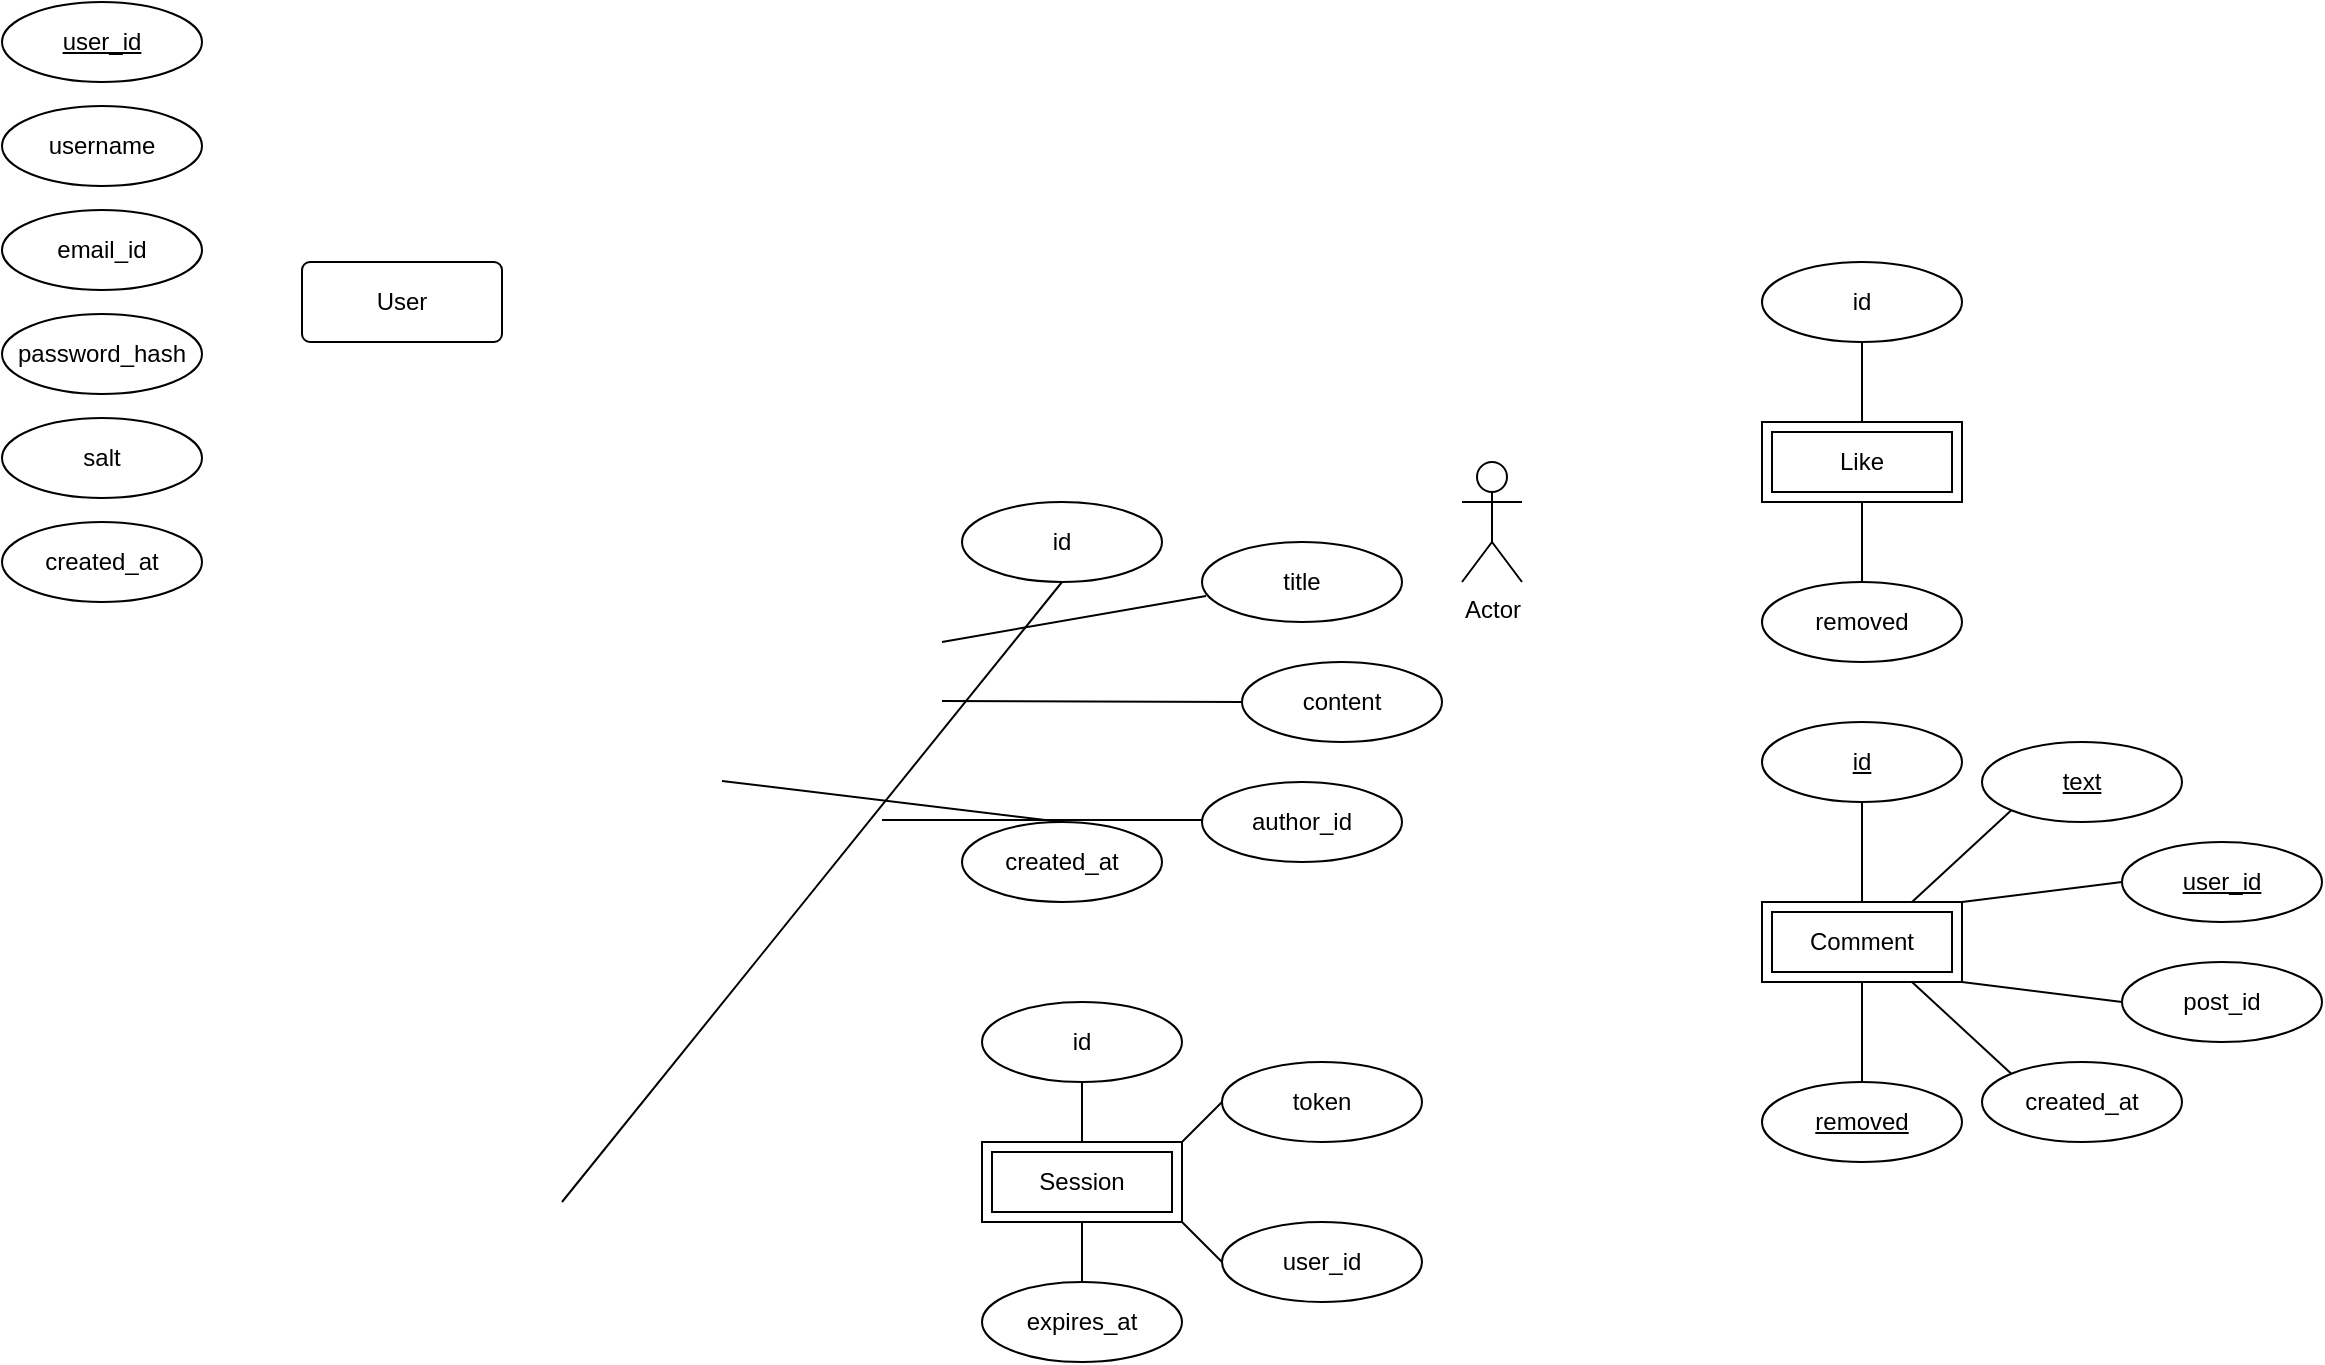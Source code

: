 <mxfile version="22.0.4" type="github">
  <diagram id="R2lEEEUBdFMjLlhIrx00" name="Page-1">
    <mxGraphModel dx="882" dy="558" grid="1" gridSize="10" guides="1" tooltips="1" connect="1" arrows="1" fold="1" page="1" pageScale="1" pageWidth="850" pageHeight="1100" math="0" shadow="0" extFonts="Permanent Marker^https://fonts.googleapis.com/css?family=Permanent+Marker">
      <root>
        <mxCell id="0" />
        <mxCell id="1" parent="0" />
        <mxCell id="sRpCe-yu5LOxPwtg6V8U-10" value="username" style="ellipse;whiteSpace=wrap;html=1;align=center;" parent="1" vertex="1">
          <mxGeometry x="40" y="82" width="100" height="40" as="geometry" />
        </mxCell>
        <mxCell id="sRpCe-yu5LOxPwtg6V8U-11" value="email_id" style="ellipse;whiteSpace=wrap;html=1;align=center;" parent="1" vertex="1">
          <mxGeometry x="40" y="134" width="100" height="40" as="geometry" />
        </mxCell>
        <mxCell id="sRpCe-yu5LOxPwtg6V8U-12" value="password_hash" style="ellipse;whiteSpace=wrap;html=1;align=center;" parent="1" vertex="1">
          <mxGeometry x="40" y="186" width="100" height="40" as="geometry" />
        </mxCell>
        <mxCell id="sRpCe-yu5LOxPwtg6V8U-13" value="salt" style="ellipse;whiteSpace=wrap;html=1;align=center;" parent="1" vertex="1">
          <mxGeometry x="40" y="238" width="100" height="40" as="geometry" />
        </mxCell>
        <mxCell id="sRpCe-yu5LOxPwtg6V8U-14" value="created_at" style="ellipse;whiteSpace=wrap;html=1;align=center;" parent="1" vertex="1">
          <mxGeometry x="40" y="290" width="100" height="40" as="geometry" />
        </mxCell>
        <mxCell id="sRpCe-yu5LOxPwtg6V8U-27" value="created_at" style="ellipse;whiteSpace=wrap;html=1;align=center;" parent="1" vertex="1">
          <mxGeometry x="1030" y="560" width="100" height="40" as="geometry" />
        </mxCell>
        <mxCell id="sRpCe-yu5LOxPwtg6V8U-28" value="post_id" style="ellipse;whiteSpace=wrap;html=1;align=center;" parent="1" vertex="1">
          <mxGeometry x="1100" y="510" width="100" height="40" as="geometry" />
        </mxCell>
        <mxCell id="sRpCe-yu5LOxPwtg6V8U-30" value="id" style="ellipse;whiteSpace=wrap;html=1;align=center;" parent="1" vertex="1">
          <mxGeometry x="920" y="160" width="100" height="40" as="geometry" />
        </mxCell>
        <mxCell id="sRpCe-yu5LOxPwtg6V8U-31" value="removed" style="ellipse;whiteSpace=wrap;html=1;align=center;direction=west;" parent="1" vertex="1">
          <mxGeometry x="920" y="320" width="100" height="40" as="geometry" />
        </mxCell>
        <mxCell id="sRpCe-yu5LOxPwtg6V8U-33" value="User" style="rounded=1;arcSize=10;whiteSpace=wrap;html=1;align=center;" parent="1" vertex="1">
          <mxGeometry x="190" y="160" width="100" height="40" as="geometry" />
        </mxCell>
        <mxCell id="sRpCe-yu5LOxPwtg6V8U-36" value="Like" style="shape=ext;margin=3;double=1;whiteSpace=wrap;html=1;align=center;" parent="1" vertex="1">
          <mxGeometry x="920" y="240" width="100" height="40" as="geometry" />
        </mxCell>
        <mxCell id="sRpCe-yu5LOxPwtg6V8U-37" value="Comment" style="shape=ext;margin=3;double=1;whiteSpace=wrap;html=1;align=center;" parent="1" vertex="1">
          <mxGeometry x="920" y="480" width="100" height="40" as="geometry" />
        </mxCell>
        <mxCell id="sRpCe-yu5LOxPwtg6V8U-39" value="user_id" style="ellipse;whiteSpace=wrap;html=1;align=center;fontStyle=4;" parent="1" vertex="1">
          <mxGeometry x="1100" y="450" width="100" height="40" as="geometry" />
        </mxCell>
        <mxCell id="sRpCe-yu5LOxPwtg6V8U-40" value="text" style="ellipse;whiteSpace=wrap;html=1;align=center;fontStyle=4;" parent="1" vertex="1">
          <mxGeometry x="1030" y="400" width="100" height="40" as="geometry" />
        </mxCell>
        <mxCell id="sRpCe-yu5LOxPwtg6V8U-41" value="removed" style="ellipse;whiteSpace=wrap;html=1;align=center;fontStyle=4;" parent="1" vertex="1">
          <mxGeometry x="920" y="570" width="100" height="40" as="geometry" />
        </mxCell>
        <mxCell id="sRpCe-yu5LOxPwtg6V8U-42" value="id" style="ellipse;whiteSpace=wrap;html=1;align=center;fontStyle=4;" parent="1" vertex="1">
          <mxGeometry x="920" y="390" width="100" height="40" as="geometry" />
        </mxCell>
        <mxCell id="IwPXHoNAorRm5awaYg3U-1" value="" style="endArrow=none;html=1;rounded=0;entryX=0.5;entryY=1;entryDx=0;entryDy=0;exitX=0.5;exitY=0;exitDx=0;exitDy=0;" parent="1" source="sRpCe-yu5LOxPwtg6V8U-36" target="sRpCe-yu5LOxPwtg6V8U-30" edge="1">
          <mxGeometry relative="1" as="geometry">
            <mxPoint x="670" y="250" as="sourcePoint" />
            <mxPoint x="830" y="250" as="targetPoint" />
          </mxGeometry>
        </mxCell>
        <mxCell id="IwPXHoNAorRm5awaYg3U-2" value="" style="endArrow=none;html=1;rounded=0;entryX=0.5;entryY=1;entryDx=0;entryDy=0;" parent="1" target="sRpCe-yu5LOxPwtg6V8U-36" edge="1">
          <mxGeometry relative="1" as="geometry">
            <mxPoint x="970" y="320" as="sourcePoint" />
            <mxPoint x="830" y="250" as="targetPoint" />
          </mxGeometry>
        </mxCell>
        <mxCell id="IwPXHoNAorRm5awaYg3U-6" value="" style="endArrow=none;html=1;rounded=0;entryX=0;entryY=0;entryDx=0;entryDy=0;exitX=0.75;exitY=1;exitDx=0;exitDy=0;" parent="1" source="sRpCe-yu5LOxPwtg6V8U-37" target="sRpCe-yu5LOxPwtg6V8U-27" edge="1">
          <mxGeometry relative="1" as="geometry">
            <mxPoint x="760" y="450" as="sourcePoint" />
            <mxPoint x="920" y="450" as="targetPoint" />
          </mxGeometry>
        </mxCell>
        <mxCell id="IwPXHoNAorRm5awaYg3U-7" value="" style="endArrow=none;html=1;rounded=0;exitX=1;exitY=1;exitDx=0;exitDy=0;entryX=0;entryY=0.5;entryDx=0;entryDy=0;" parent="1" source="sRpCe-yu5LOxPwtg6V8U-37" edge="1" target="sRpCe-yu5LOxPwtg6V8U-28">
          <mxGeometry relative="1" as="geometry">
            <mxPoint x="920" y="529.44" as="sourcePoint" />
            <mxPoint x="1080" y="529.44" as="targetPoint" />
          </mxGeometry>
        </mxCell>
        <mxCell id="IwPXHoNAorRm5awaYg3U-8" value="" style="endArrow=none;html=1;rounded=0;entryX=0;entryY=0.5;entryDx=0;entryDy=0;exitX=1;exitY=0;exitDx=0;exitDy=0;" parent="1" source="sRpCe-yu5LOxPwtg6V8U-37" target="sRpCe-yu5LOxPwtg6V8U-39" edge="1">
          <mxGeometry relative="1" as="geometry">
            <mxPoint x="760" y="430" as="sourcePoint" />
            <mxPoint x="920" y="430" as="targetPoint" />
          </mxGeometry>
        </mxCell>
        <mxCell id="IwPXHoNAorRm5awaYg3U-9" value="" style="endArrow=none;html=1;rounded=0;entryX=0;entryY=1;entryDx=0;entryDy=0;exitX=0.75;exitY=0;exitDx=0;exitDy=0;" parent="1" source="sRpCe-yu5LOxPwtg6V8U-37" target="sRpCe-yu5LOxPwtg6V8U-40" edge="1">
          <mxGeometry relative="1" as="geometry">
            <mxPoint x="760" y="430" as="sourcePoint" />
            <mxPoint x="920" y="430" as="targetPoint" />
          </mxGeometry>
        </mxCell>
        <mxCell id="IwPXHoNAorRm5awaYg3U-10" value="" style="endArrow=none;html=1;rounded=0;entryX=0.5;entryY=0;entryDx=0;entryDy=0;exitX=0.5;exitY=1;exitDx=0;exitDy=0;" parent="1" source="sRpCe-yu5LOxPwtg6V8U-37" target="sRpCe-yu5LOxPwtg6V8U-41" edge="1">
          <mxGeometry relative="1" as="geometry">
            <mxPoint x="760" y="430" as="sourcePoint" />
            <mxPoint x="920" y="430" as="targetPoint" />
          </mxGeometry>
        </mxCell>
        <mxCell id="IwPXHoNAorRm5awaYg3U-11" value="" style="endArrow=none;html=1;rounded=0;entryX=0.5;entryY=1;entryDx=0;entryDy=0;" parent="1" source="sRpCe-yu5LOxPwtg6V8U-37" target="sRpCe-yu5LOxPwtg6V8U-42" edge="1">
          <mxGeometry relative="1" as="geometry">
            <mxPoint x="760" y="430" as="sourcePoint" />
            <mxPoint x="920" y="430" as="targetPoint" />
          </mxGeometry>
        </mxCell>
        <mxCell id="VMuPDI3IVHIFIsVgMCY_-1" value="Session" style="shape=ext;margin=3;double=1;whiteSpace=wrap;html=1;align=center;" vertex="1" parent="1">
          <mxGeometry x="530" y="600" width="100" height="40" as="geometry" />
        </mxCell>
        <mxCell id="aW8OuXkmpbnqlUIxk7bf-1" value="Actor" style="shape=umlActor;verticalLabelPosition=bottom;verticalAlign=top;html=1;outlineConnect=0;" vertex="1" parent="1">
          <mxGeometry x="770" y="260" width="30" height="60" as="geometry" />
        </mxCell>
        <mxCell id="VMuPDI3IVHIFIsVgMCY_-2" value="expires_at" style="ellipse;whiteSpace=wrap;html=1;align=center;" vertex="1" parent="1">
          <mxGeometry x="530" y="670" width="100" height="40" as="geometry" />
        </mxCell>
        <mxCell id="QnJ6NagRt4sesBqJA9xz-1" value="user_id" style="ellipse;whiteSpace=wrap;html=1;align=center;fontStyle=4;" vertex="1" parent="1">
          <mxGeometry x="40" y="30" width="100" height="40" as="geometry" />
        </mxCell>
        <mxCell id="VMuPDI3IVHIFIsVgMCY_-3" value="user_id" style="ellipse;whiteSpace=wrap;html=1;align=center;" vertex="1" parent="1">
          <mxGeometry x="650" y="640" width="100" height="40" as="geometry" />
        </mxCell>
        <mxCell id="VMuPDI3IVHIFIsVgMCY_-4" value="token" style="ellipse;whiteSpace=wrap;html=1;align=center;" vertex="1" parent="1">
          <mxGeometry x="650" y="560" width="100" height="40" as="geometry" />
        </mxCell>
        <mxCell id="VMuPDI3IVHIFIsVgMCY_-5" value="id" style="ellipse;whiteSpace=wrap;html=1;align=center;" vertex="1" parent="1">
          <mxGeometry x="530" y="530" width="100" height="40" as="geometry" />
        </mxCell>
        <mxCell id="VMuPDI3IVHIFIsVgMCY_-6" value="created_at" style="ellipse;whiteSpace=wrap;html=1;align=center;" vertex="1" parent="1">
          <mxGeometry x="520" y="440" width="100" height="40" as="geometry" />
        </mxCell>
        <mxCell id="VMuPDI3IVHIFIsVgMCY_-7" value="author_id " style="ellipse;whiteSpace=wrap;html=1;align=center;" vertex="1" parent="1">
          <mxGeometry x="640" y="420" width="100" height="40" as="geometry" />
        </mxCell>
        <mxCell id="VMuPDI3IVHIFIsVgMCY_-8" value="content" style="ellipse;whiteSpace=wrap;html=1;align=center;" vertex="1" parent="1">
          <mxGeometry x="660" y="360" width="100" height="40" as="geometry" />
        </mxCell>
        <mxCell id="VMuPDI3IVHIFIsVgMCY_-9" value="title" style="ellipse;whiteSpace=wrap;html=1;align=center;" vertex="1" parent="1">
          <mxGeometry x="640" y="300" width="100" height="40" as="geometry" />
        </mxCell>
        <mxCell id="VMuPDI3IVHIFIsVgMCY_-10" value="id" style="ellipse;whiteSpace=wrap;html=1;align=center;" vertex="1" parent="1">
          <mxGeometry x="520" y="280" width="100" height="40" as="geometry" />
        </mxCell>
        <mxCell id="VMuPDI3IVHIFIsVgMCY_-12" value="" style="endArrow=none;html=1;rounded=0;entryX=0.5;entryY=1;entryDx=0;entryDy=0;exitX=0.5;exitY=0;exitDx=0;exitDy=0;" edge="1" parent="1" source="VMuPDI3IVHIFIsVgMCY_-1" target="VMuPDI3IVHIFIsVgMCY_-5">
          <mxGeometry relative="1" as="geometry">
            <mxPoint x="390" y="579.5" as="sourcePoint" />
            <mxPoint x="550" y="579.5" as="targetPoint" />
          </mxGeometry>
        </mxCell>
        <mxCell id="VMuPDI3IVHIFIsVgMCY_-13" value="" style="endArrow=none;html=1;rounded=0;entryX=0.5;entryY=0;entryDx=0;entryDy=0;exitX=0.5;exitY=1;exitDx=0;exitDy=0;" edge="1" parent="1" source="VMuPDI3IVHIFIsVgMCY_-1" target="VMuPDI3IVHIFIsVgMCY_-2">
          <mxGeometry relative="1" as="geometry">
            <mxPoint x="400" y="659.5" as="sourcePoint" />
            <mxPoint x="560" y="659.5" as="targetPoint" />
          </mxGeometry>
        </mxCell>
        <mxCell id="VMuPDI3IVHIFIsVgMCY_-14" value="" style="endArrow=none;html=1;rounded=0;entryX=0;entryY=0.5;entryDx=0;entryDy=0;exitX=1;exitY=1;exitDx=0;exitDy=0;" edge="1" parent="1" source="VMuPDI3IVHIFIsVgMCY_-1" target="VMuPDI3IVHIFIsVgMCY_-3">
          <mxGeometry relative="1" as="geometry">
            <mxPoint x="500" y="659.5" as="sourcePoint" />
            <mxPoint x="640" y="660" as="targetPoint" />
          </mxGeometry>
        </mxCell>
        <mxCell id="VMuPDI3IVHIFIsVgMCY_-15" value="" style="endArrow=none;html=1;rounded=0;entryX=0;entryY=0.5;entryDx=0;entryDy=0;exitX=1;exitY=0;exitDx=0;exitDy=0;" edge="1" parent="1" source="VMuPDI3IVHIFIsVgMCY_-1" target="VMuPDI3IVHIFIsVgMCY_-4">
          <mxGeometry relative="1" as="geometry">
            <mxPoint x="500" y="590" as="sourcePoint" />
            <mxPoint x="660" y="590" as="targetPoint" />
          </mxGeometry>
        </mxCell>
        <mxCell id="VMuPDI3IVHIFIsVgMCY_-16" value="" style="endArrow=none;html=1;rounded=0;entryX=0.5;entryY=0;entryDx=0;entryDy=0;exitX=0.5;exitY=1;exitDx=0;exitDy=0;" edge="1" parent="1" target="VMuPDI3IVHIFIsVgMCY_-6">
          <mxGeometry relative="1" as="geometry">
            <mxPoint x="400" y="419.5" as="sourcePoint" />
            <mxPoint x="560" y="419.5" as="targetPoint" />
          </mxGeometry>
        </mxCell>
        <mxCell id="VMuPDI3IVHIFIsVgMCY_-17" value="" style="endArrow=none;html=1;rounded=0;exitX=0.75;exitY=1;exitDx=0;exitDy=0;" edge="1" parent="1">
          <mxGeometry relative="1" as="geometry">
            <mxPoint x="480" y="439" as="sourcePoint" />
            <mxPoint x="640" y="439" as="targetPoint" />
          </mxGeometry>
        </mxCell>
        <mxCell id="VMuPDI3IVHIFIsVgMCY_-18" value="" style="endArrow=none;html=1;rounded=0;exitX=1;exitY=0.5;exitDx=0;exitDy=0;" edge="1" parent="1">
          <mxGeometry relative="1" as="geometry">
            <mxPoint x="510" y="379.5" as="sourcePoint" />
            <mxPoint x="660" y="380" as="targetPoint" />
          </mxGeometry>
        </mxCell>
        <mxCell id="VMuPDI3IVHIFIsVgMCY_-19" value="" style="endArrow=none;html=1;rounded=0;entryX=0.02;entryY=0.675;entryDx=0;entryDy=0;entryPerimeter=0;exitX=0.75;exitY=0;exitDx=0;exitDy=0;" edge="1" parent="1" target="VMuPDI3IVHIFIsVgMCY_-9">
          <mxGeometry relative="1" as="geometry">
            <mxPoint x="510" y="350" as="sourcePoint" />
            <mxPoint x="670" y="350" as="targetPoint" />
          </mxGeometry>
        </mxCell>
        <mxCell id="VMuPDI3IVHIFIsVgMCY_-20" value="" style="endArrow=none;html=1;rounded=0;entryX=0.5;entryY=1;entryDx=0;entryDy=0;exitX=0.5;exitY=0;exitDx=0;exitDy=0;" edge="1" parent="1" target="VMuPDI3IVHIFIsVgMCY_-10">
          <mxGeometry relative="1" as="geometry">
            <mxPoint x="320" y="630" as="sourcePoint" />
            <mxPoint x="480" y="630" as="targetPoint" />
          </mxGeometry>
        </mxCell>
      </root>
    </mxGraphModel>
  </diagram>
</mxfile>
